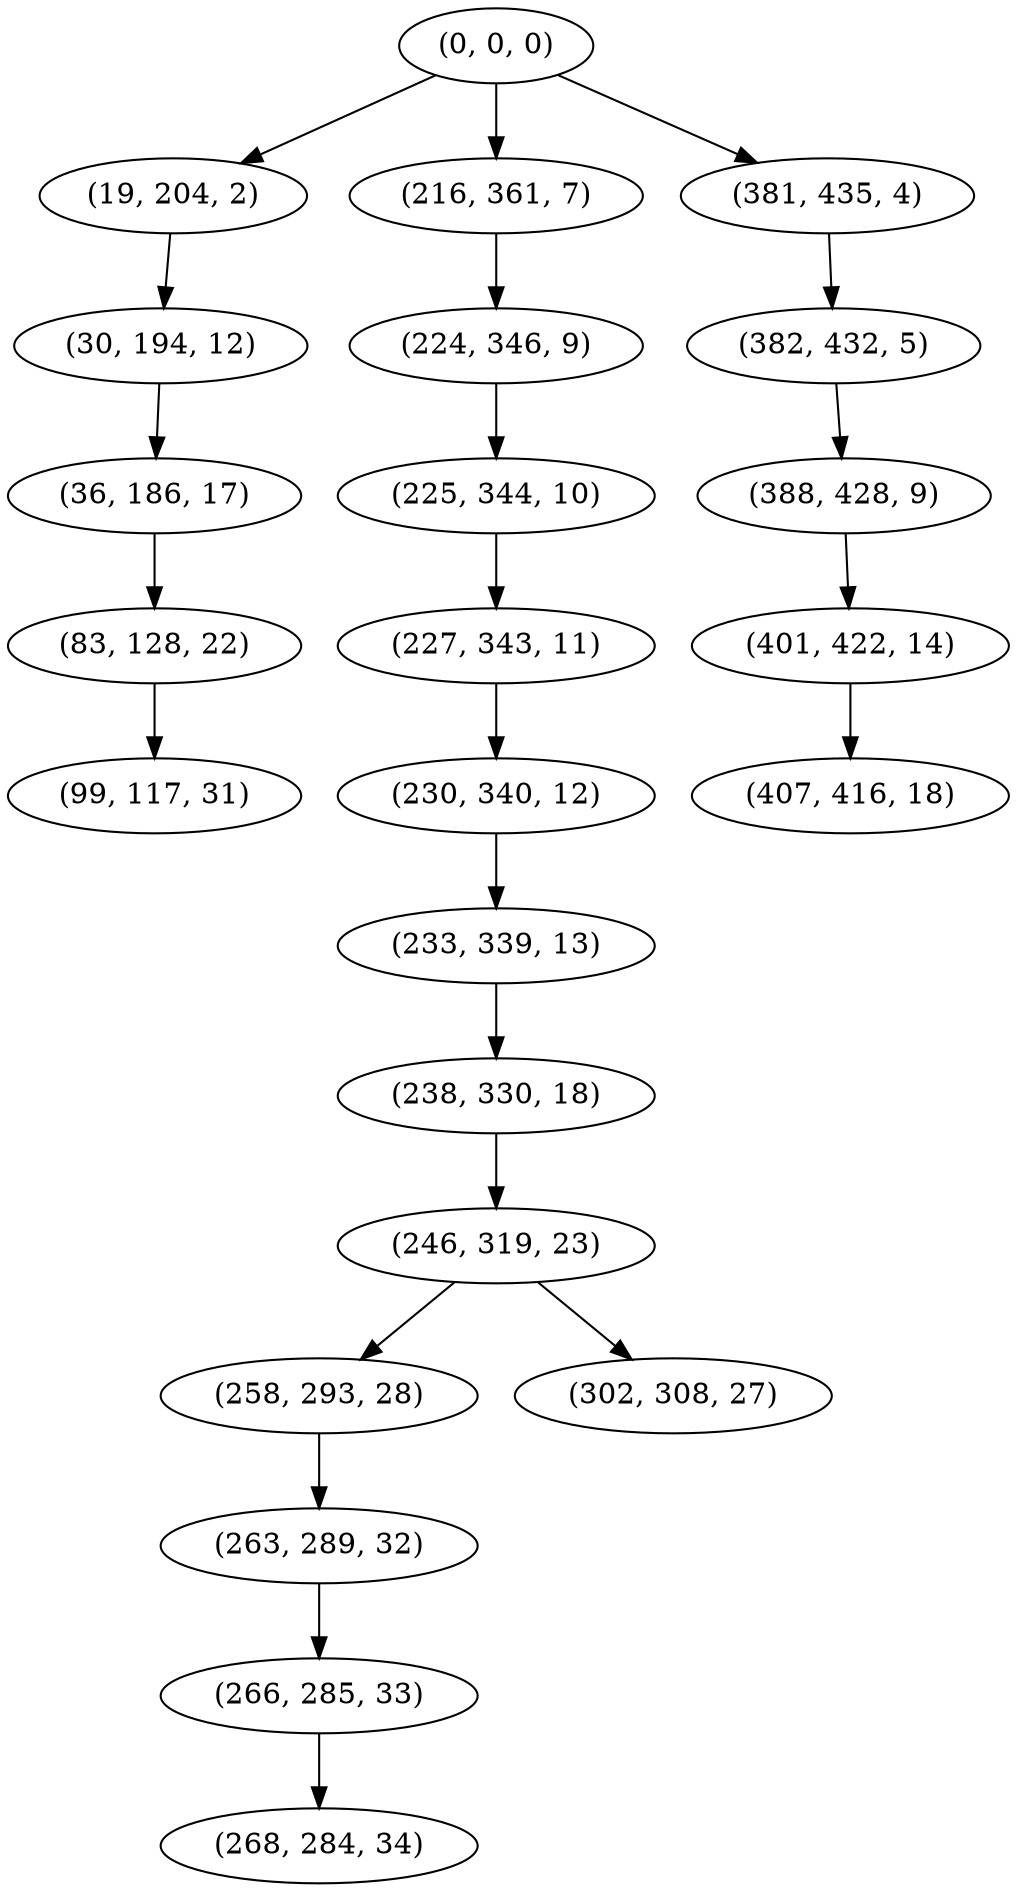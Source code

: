digraph tree {
    "(0, 0, 0)";
    "(19, 204, 2)";
    "(30, 194, 12)";
    "(36, 186, 17)";
    "(83, 128, 22)";
    "(99, 117, 31)";
    "(216, 361, 7)";
    "(224, 346, 9)";
    "(225, 344, 10)";
    "(227, 343, 11)";
    "(230, 340, 12)";
    "(233, 339, 13)";
    "(238, 330, 18)";
    "(246, 319, 23)";
    "(258, 293, 28)";
    "(263, 289, 32)";
    "(266, 285, 33)";
    "(268, 284, 34)";
    "(302, 308, 27)";
    "(381, 435, 4)";
    "(382, 432, 5)";
    "(388, 428, 9)";
    "(401, 422, 14)";
    "(407, 416, 18)";
    "(0, 0, 0)" -> "(19, 204, 2)";
    "(0, 0, 0)" -> "(216, 361, 7)";
    "(0, 0, 0)" -> "(381, 435, 4)";
    "(19, 204, 2)" -> "(30, 194, 12)";
    "(30, 194, 12)" -> "(36, 186, 17)";
    "(36, 186, 17)" -> "(83, 128, 22)";
    "(83, 128, 22)" -> "(99, 117, 31)";
    "(216, 361, 7)" -> "(224, 346, 9)";
    "(224, 346, 9)" -> "(225, 344, 10)";
    "(225, 344, 10)" -> "(227, 343, 11)";
    "(227, 343, 11)" -> "(230, 340, 12)";
    "(230, 340, 12)" -> "(233, 339, 13)";
    "(233, 339, 13)" -> "(238, 330, 18)";
    "(238, 330, 18)" -> "(246, 319, 23)";
    "(246, 319, 23)" -> "(258, 293, 28)";
    "(246, 319, 23)" -> "(302, 308, 27)";
    "(258, 293, 28)" -> "(263, 289, 32)";
    "(263, 289, 32)" -> "(266, 285, 33)";
    "(266, 285, 33)" -> "(268, 284, 34)";
    "(381, 435, 4)" -> "(382, 432, 5)";
    "(382, 432, 5)" -> "(388, 428, 9)";
    "(388, 428, 9)" -> "(401, 422, 14)";
    "(401, 422, 14)" -> "(407, 416, 18)";
}
